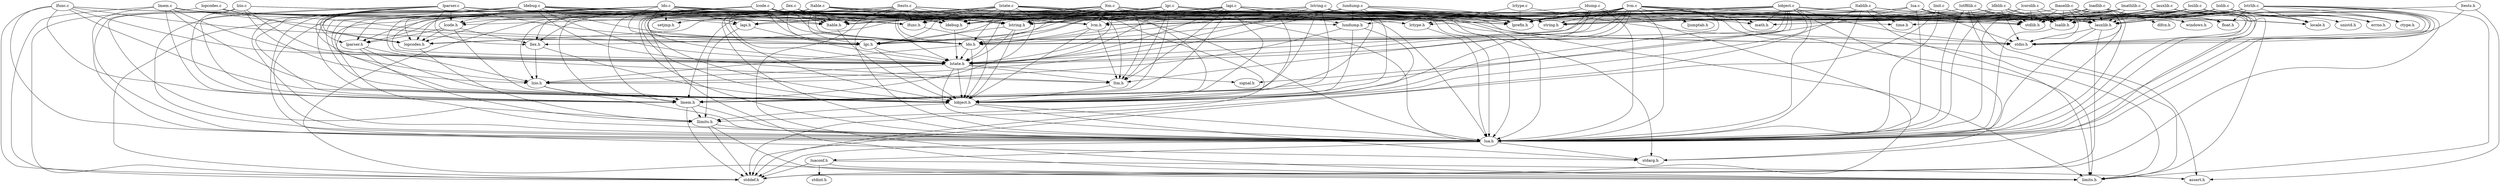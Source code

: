 digraph G {
	node0 [label="loslib.c"];
	node1 [label="ltm.h"];
	node2 [label="stdlib.h"];
	node3 [label="ldump.c"];
	node4 [label="ldo.h"];
	node5 [label="lcorolib.c"];
	node6 [label="lctype.c"];
	node7 [label="lmem.h"];
	node8 [label="lparser.h"];
	node9 [label="ltests.c"];
	node10 [label="lauxlib.h"];
	node11 [label="lfunc.c"];
	node12 [label="lua.c"];
	node13 [label="linit.c"];
	node14 [label="lua.h"];
	node15 [label="time.h"];
	node16 [label="lfunc.h"];
	node17 [label="stdint.h"];
	node18 [label="lgc.c"];
	node19 [label="lundump.c"];
	node20 [label="stdio.h"];
	node21 [label="loadlib.c"];
	node22 [label="ltable.c"];
	node23 [label="ctype.h"];
	node24 [label="lopcodes.h"];
	node25 [label="lprefix.h"];
	node26 [label="stdarg.h"];
	node27 [label="lobject.c"];
	node28 [label="lobject.h"];
	node29 [label="ldebug.c"];
	node30 [label="lstrlib.c"];
	node31 [label="float.h"];
	node32 [label="limits.h"];
	node33 [label="dlfcn.h"];
	node34 [label="liolib.c"];
	node35 [label="assert.h"];
	node36 [label="luaconf.h"];
	node37 [label="lgc.h"];
	node38 [label="lapi.h"];
	node39 [label="ltm.c"];
	node40 [label="errno.h"];
	node41 [label="lvm.c"];
	node42 [label="lmem.c"];
	node43 [label="ltable.h"];
	node44 [label="ldebug.h"];
	node45 [label="lopcodes.c"];
	node46 [label="lundump.h"];
	node47 [label="string.h"];
	node48 [label="windows.h"];
	node49 [label="ltablib.c"];
	node50 [label="lstring.c"];
	node51 [label="math.h"];
	node52 [label="llex.c"];
	node53 [label="lctype.h"];
	node54 [label="lstring.h"];
	node55 [label="lstate.h"];
	node56 [label="lmathlib.c"];
	node57 [label="llex.h"];
	node58 [label="lcode.h"];
	node59 [label="setjmp.h"];
	node60 [label="lbaselib.c"];
	node61 [label="lauxlib.c"];
	node62 [label="lualib.h"];
	node63 [label="llimits.h"];
	node64 [label="lzio.c"];
	node65 [label="lparser.c"];
	node66 [label="ldo.c"];
	node67 [label="unistd.h"];
	node68 [label="lutf8lib.c"];
	node69 [label="lapi.c"];
	node70 [label="ltests.h"];
	node71 [label="signal.h"];
	node72 [label="lstate.c"];
	node73 [label="locale.h"];
	node74 [label="ldblib.c"];
	node75 [label="lvm.h"];
	node76 [label="ljumptab.h"];
	node77 [label="stddef.h"];
	node78 [label="lcode.c"];
	node79 [label="lzio.h"];
	subgraph U {
		edge [dir=none];
	}
	subgraph D {
		node0 -> node25;
		node0 -> node47;
		node0 -> node14;
		node0 -> node62;
		node0 -> node2;
		node0 -> node67;
		node0 -> node10;
		node0 -> node73;
		node0 -> node40;
		node0 -> node15;
		node1 -> node28;
		node3 -> node25;
		node3 -> node46;
		node3 -> node14;
		node3 -> node28;
		node3 -> node77;
		node3 -> node55;
		node4 -> node79;
		node4 -> node28;
		node4 -> node55;
		node5 -> node25;
		node5 -> node14;
		node5 -> node62;
		node5 -> node2;
		node5 -> node10;
		node6 -> node25;
		node6 -> node53;
		node6 -> node32;
		node7 -> node14;
		node7 -> node77;
		node7 -> node63;
		node8 -> node79;
		node8 -> node28;
		node8 -> node63;
		node9 -> node4;
		node9 -> node25;
		node9 -> node44;
		node9 -> node59;
		node9 -> node47;
		node9 -> node14;
		node9 -> node7;
		node9 -> node62;
		node9 -> node2;
		node9 -> node24;
		node9 -> node43;
		node9 -> node10;
		node9 -> node58;
		node9 -> node20;
		node9 -> node16;
		node9 -> node53;
		node9 -> node32;
		node9 -> node55;
		node9 -> node38;
		node9 -> node54;
		node10 -> node14;
		node10 -> node20;
		node10 -> node77;
		node11 -> node25;
		node11 -> node14;
		node11 -> node7;
		node11 -> node28;
		node11 -> node37;
		node11 -> node16;
		node11 -> node77;
		node11 -> node55;
		node12 -> node25;
		node12 -> node47;
		node12 -> node14;
		node12 -> node62;
		node12 -> node2;
		node12 -> node10;
		node12 -> node20;
		node12 -> node71;
		node13 -> node25;
		node13 -> node14;
		node13 -> node62;
		node13 -> node10;
		node13 -> node77;
		node14 -> node26;
		node14 -> node77;
		node14 -> node36;
		node16 -> node28;
		node18 -> node4;
		node18 -> node25;
		node18 -> node44;
		node18 -> node47;
		node18 -> node14;
		node18 -> node7;
		node18 -> node43;
		node18 -> node28;
		node18 -> node37;
		node18 -> node1;
		node18 -> node20;
		node18 -> node16;
		node18 -> node55;
		node18 -> node54;
		node19 -> node4;
		node19 -> node79;
		node19 -> node25;
		node19 -> node46;
		node19 -> node44;
		node19 -> node47;
		node19 -> node14;
		node19 -> node7;
		node19 -> node28;
		node19 -> node16;
		node19 -> node54;
		node21 -> node25;
		node21 -> node48;
		node21 -> node47;
		node21 -> node14;
		node21 -> node62;
		node21 -> node2;
		node21 -> node10;
		node21 -> node20;
		node21 -> node33;
		node22 -> node4;
		node22 -> node25;
		node22 -> node44;
		node22 -> node51;
		node22 -> node14;
		node22 -> node7;
		node22 -> node43;
		node22 -> node28;
		node22 -> node37;
		node22 -> node75;
		node22 -> node32;
		node22 -> node55;
		node22 -> node54;
		node24 -> node63;
		node27 -> node4;
		node27 -> node25;
		node27 -> node44;
		node27 -> node51;
		node27 -> node47;
		node27 -> node14;
		node27 -> node7;
		node27 -> node2;
		node27 -> node26;
		node27 -> node28;
		node27 -> node20;
		node27 -> node75;
		node27 -> node53;
		node27 -> node73;
		node27 -> node55;
		node27 -> node54;
		node28 -> node14;
		node28 -> node26;
		node28 -> node63;
		node29 -> node4;
		node29 -> node25;
		node29 -> node44;
		node29 -> node47;
		node29 -> node14;
		node29 -> node24;
		node29 -> node26;
		node29 -> node43;
		node29 -> node28;
		node29 -> node58;
		node29 -> node1;
		node29 -> node16;
		node29 -> node77;
		node29 -> node75;
		node29 -> node55;
		node29 -> node38;
		node29 -> node54;
		node30 -> node25;
		node30 -> node31;
		node30 -> node51;
		node30 -> node47;
		node30 -> node14;
		node30 -> node62;
		node30 -> node2;
		node30 -> node10;
		node30 -> node23;
		node30 -> node20;
		node30 -> node77;
		node30 -> node73;
		node30 -> node32;
		node34 -> node25;
		node34 -> node47;
		node34 -> node14;
		node34 -> node62;
		node34 -> node2;
		node34 -> node10;
		node34 -> node23;
		node34 -> node20;
		node34 -> node73;
		node34 -> node40;
		node36 -> node77;
		node36 -> node32;
		node36 -> node35;
		node36 -> node17;
		node37 -> node28;
		node37 -> node55;
		node38 -> node55;
		node38 -> node63;
		node39 -> node4;
		node39 -> node25;
		node39 -> node44;
		node39 -> node47;
		node39 -> node14;
		node39 -> node43;
		node39 -> node28;
		node39 -> node37;
		node39 -> node1;
		node39 -> node75;
		node39 -> node55;
		node39 -> node54;
		node41 -> node4;
		node41 -> node25;
		node41 -> node31;
		node41 -> node44;
		node41 -> node51;
		node41 -> node47;
		node41 -> node14;
		node41 -> node2;
		node41 -> node24;
		node41 -> node43;
		node41 -> node28;
		node41 -> node37;
		node41 -> node1;
		node41 -> node20;
		node41 -> node16;
		node41 -> node75;
		node41 -> node32;
		node41 -> node55;
		node41 -> node76;
		node41 -> node54;
		node42 -> node4;
		node42 -> node25;
		node42 -> node44;
		node42 -> node14;
		node42 -> node7;
		node42 -> node28;
		node42 -> node37;
		node42 -> node77;
		node42 -> node55;
		node43 -> node28;
		node44 -> node55;
		node45 -> node25;
		node45 -> node24;
		node45 -> node77;
		node46 -> node79;
		node46 -> node28;
		node46 -> node63;
		node49 -> node25;
		node49 -> node47;
		node49 -> node14;
		node49 -> node62;
		node49 -> node10;
		node49 -> node77;
		node49 -> node32;
		node49 -> node15;
		node50 -> node4;
		node50 -> node25;
		node50 -> node44;
		node50 -> node47;
		node50 -> node14;
		node50 -> node7;
		node50 -> node28;
		node50 -> node55;
		node50 -> node54;
		node52 -> node4;
		node52 -> node79;
		node52 -> node25;
		node52 -> node44;
		node52 -> node47;
		node52 -> node14;
		node52 -> node43;
		node52 -> node28;
		node52 -> node8;
		node52 -> node37;
		node52 -> node57;
		node52 -> node53;
		node52 -> node73;
		node52 -> node55;
		node52 -> node54;
		node53 -> node14;
		node54 -> node28;
		node54 -> node37;
		node54 -> node55;
		node55 -> node79;
		node55 -> node14;
		node55 -> node28;
		node55 -> node1;
		node55 -> node71;
		node56 -> node25;
		node56 -> node31;
		node56 -> node51;
		node56 -> node14;
		node56 -> node62;
		node56 -> node2;
		node56 -> node10;
		node56 -> node32;
		node56 -> node15;
		node57 -> node79;
		node57 -> node28;
		node58 -> node24;
		node58 -> node28;
		node58 -> node8;
		node58 -> node57;
		node60 -> node25;
		node60 -> node47;
		node60 -> node14;
		node60 -> node62;
		node60 -> node2;
		node60 -> node10;
		node60 -> node23;
		node60 -> node20;
		node61 -> node25;
		node61 -> node47;
		node61 -> node14;
		node61 -> node2;
		node61 -> node26;
		node61 -> node10;
		node61 -> node20;
		node61 -> node40;
		node62 -> node14;
		node63 -> node14;
		node63 -> node77;
		node63 -> node32;
		node64 -> node79;
		node64 -> node25;
		node64 -> node47;
		node64 -> node14;
		node64 -> node7;
		node64 -> node55;
		node64 -> node63;
		node65 -> node4;
		node65 -> node25;
		node65 -> node44;
		node65 -> node47;
		node65 -> node14;
		node65 -> node7;
		node65 -> node24;
		node65 -> node43;
		node65 -> node28;
		node65 -> node8;
		node65 -> node58;
		node65 -> node57;
		node65 -> node16;
		node65 -> node55;
		node65 -> node54;
		node66 -> node4;
		node66 -> node79;
		node66 -> node25;
		node66 -> node46;
		node66 -> node44;
		node66 -> node59;
		node66 -> node47;
		node66 -> node14;
		node66 -> node7;
		node66 -> node2;
		node66 -> node24;
		node66 -> node43;
		node66 -> node28;
		node66 -> node8;
		node66 -> node37;
		node66 -> node1;
		node66 -> node16;
		node66 -> node75;
		node66 -> node55;
		node66 -> node38;
		node66 -> node54;
		node68 -> node25;
		node68 -> node47;
		node68 -> node14;
		node68 -> node62;
		node68 -> node2;
		node68 -> node10;
		node68 -> node32;
		node68 -> node35;
		node69 -> node4;
		node69 -> node25;
		node69 -> node46;
		node69 -> node44;
		node69 -> node47;
		node69 -> node14;
		node69 -> node7;
		node69 -> node26;
		node69 -> node43;
		node69 -> node28;
		node69 -> node37;
		node69 -> node1;
		node69 -> node16;
		node69 -> node75;
		node69 -> node32;
		node69 -> node55;
		node69 -> node38;
		node69 -> node54;
		node70 -> node2;
		node70 -> node20;
		node70 -> node35;
		node72 -> node4;
		node72 -> node25;
		node72 -> node44;
		node72 -> node47;
		node72 -> node14;
		node72 -> node7;
		node72 -> node43;
		node72 -> node37;
		node72 -> node1;
		node72 -> node57;
		node72 -> node16;
		node72 -> node77;
		node72 -> node15;
		node72 -> node55;
		node72 -> node38;
		node72 -> node54;
		node74 -> node25;
		node74 -> node47;
		node74 -> node14;
		node74 -> node62;
		node74 -> node2;
		node74 -> node10;
		node74 -> node20;
		node75 -> node4;
		node75 -> node28;
		node75 -> node1;
		node78 -> node4;
		node78 -> node25;
		node78 -> node44;
		node78 -> node51;
		node78 -> node14;
		node78 -> node7;
		node78 -> node2;
		node78 -> node24;
		node78 -> node43;
		node78 -> node28;
		node78 -> node8;
		node78 -> node58;
		node78 -> node37;
		node78 -> node57;
		node78 -> node75;
		node78 -> node32;
		node78 -> node54;
		node79 -> node14;
		node79 -> node7;
	}
}
